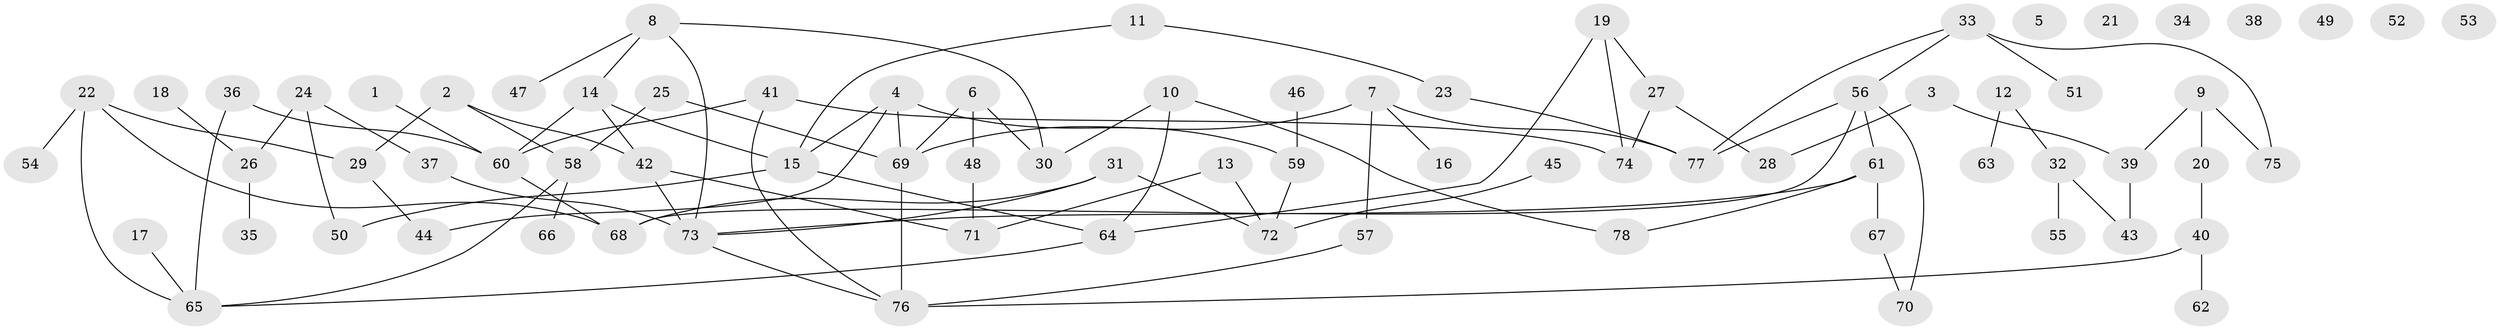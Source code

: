 // Generated by graph-tools (version 1.1) at 2025/12/03/09/25 04:12:53]
// undirected, 78 vertices, 97 edges
graph export_dot {
graph [start="1"]
  node [color=gray90,style=filled];
  1;
  2;
  3;
  4;
  5;
  6;
  7;
  8;
  9;
  10;
  11;
  12;
  13;
  14;
  15;
  16;
  17;
  18;
  19;
  20;
  21;
  22;
  23;
  24;
  25;
  26;
  27;
  28;
  29;
  30;
  31;
  32;
  33;
  34;
  35;
  36;
  37;
  38;
  39;
  40;
  41;
  42;
  43;
  44;
  45;
  46;
  47;
  48;
  49;
  50;
  51;
  52;
  53;
  54;
  55;
  56;
  57;
  58;
  59;
  60;
  61;
  62;
  63;
  64;
  65;
  66;
  67;
  68;
  69;
  70;
  71;
  72;
  73;
  74;
  75;
  76;
  77;
  78;
  1 -- 60;
  2 -- 29;
  2 -- 42;
  2 -- 58;
  3 -- 28;
  3 -- 39;
  4 -- 15;
  4 -- 44;
  4 -- 59;
  4 -- 69;
  6 -- 30;
  6 -- 48;
  6 -- 69;
  7 -- 16;
  7 -- 57;
  7 -- 69;
  7 -- 77;
  8 -- 14;
  8 -- 30;
  8 -- 47;
  8 -- 73;
  9 -- 20;
  9 -- 39;
  9 -- 75;
  10 -- 30;
  10 -- 64;
  10 -- 78;
  11 -- 15;
  11 -- 23;
  12 -- 32;
  12 -- 63;
  13 -- 71;
  13 -- 72;
  14 -- 15;
  14 -- 42;
  14 -- 60;
  15 -- 50;
  15 -- 64;
  17 -- 65;
  18 -- 26;
  19 -- 27;
  19 -- 64;
  19 -- 74;
  20 -- 40;
  22 -- 29;
  22 -- 54;
  22 -- 65;
  22 -- 68;
  23 -- 77;
  24 -- 26;
  24 -- 37;
  24 -- 50;
  25 -- 58;
  25 -- 69;
  26 -- 35;
  27 -- 28;
  27 -- 74;
  29 -- 44;
  31 -- 68;
  31 -- 72;
  31 -- 73;
  32 -- 43;
  32 -- 55;
  33 -- 51;
  33 -- 56;
  33 -- 75;
  33 -- 77;
  36 -- 60;
  36 -- 65;
  37 -- 73;
  39 -- 43;
  40 -- 62;
  40 -- 76;
  41 -- 60;
  41 -- 74;
  41 -- 76;
  42 -- 71;
  42 -- 73;
  45 -- 72;
  46 -- 59;
  48 -- 71;
  56 -- 61;
  56 -- 68;
  56 -- 70;
  56 -- 77;
  57 -- 76;
  58 -- 65;
  58 -- 66;
  59 -- 72;
  60 -- 68;
  61 -- 67;
  61 -- 73;
  61 -- 78;
  64 -- 65;
  67 -- 70;
  69 -- 76;
  73 -- 76;
}

